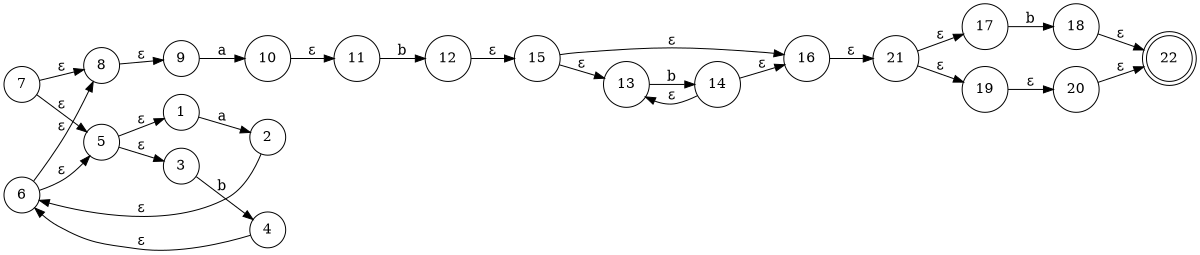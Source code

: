digraph finite_state_machine {
	rankdir=LR size="8,5"
	node [shape=doublecircle]
	22
	node [shape=circle]
	1 -> 2 [label=a]
	2 -> 6 [label="ε"]
	3 -> 4 [label=b]
	4 -> 6 [label="ε"]
	5 -> 1 [label="ε"]
	5 -> 3 [label="ε"]
	6 -> 5 [label="ε"]
	6 -> 8 [label="ε"]
	7 -> 5 [label="ε"]
	7 -> 8 [label="ε"]
	8 -> 9 [label="ε"]
	9 -> 10 [label=a]
	10 -> 11 [label="ε"]
	11 -> 12 [label=b]
	12 -> 15 [label="ε"]
	13 -> 14 [label=b]
	14 -> 13 [label="ε"]
	14 -> 16 [label="ε"]
	15 -> 13 [label="ε"]
	15 -> 16 [label="ε"]
	16 -> 21 [label="ε"]
	17 -> 18 [label=b]
	18 -> 22 [label="ε"]
	19 -> 20 [label="ε"]
	20 -> 22 [label="ε"]
	21 -> 17 [label="ε"]
	21 -> 19 [label="ε"]
}
